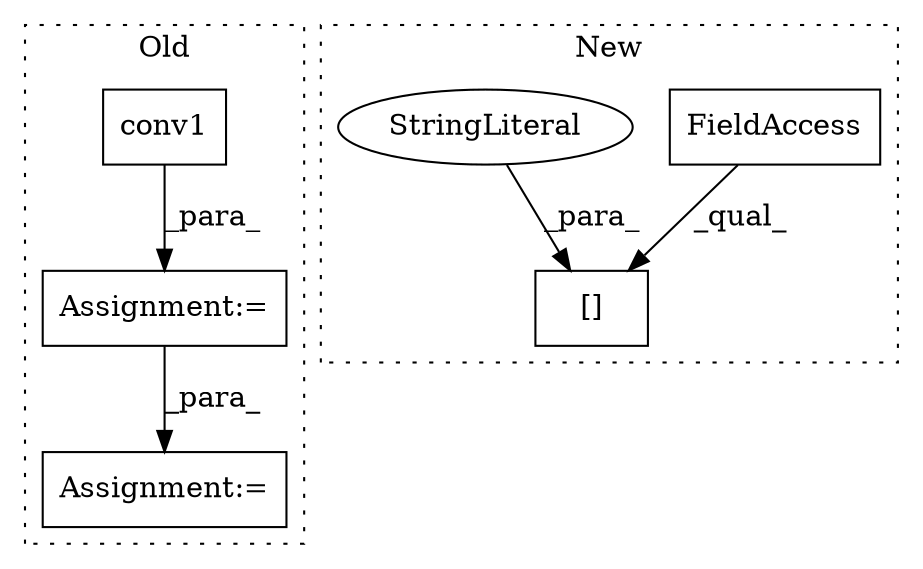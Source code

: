 digraph G {
subgraph cluster0 {
1 [label="conv1" a="32" s="3197,3204" l="6,1" shape="box"];
3 [label="Assignment:=" a="7" s="3191" l="1" shape="box"];
6 [label="Assignment:=" a="7" s="3256" l="1" shape="box"];
label = "Old";
style="dotted";
}
subgraph cluster1 {
2 [label="[]" a="2" s="4452,4477" l="8,1" shape="box"];
4 [label="FieldAccess" a="22" s="4452" l="7" shape="box"];
5 [label="StringLiteral" a="45" s="4460" l="17" shape="ellipse"];
label = "New";
style="dotted";
}
1 -> 3 [label="_para_"];
3 -> 6 [label="_para_"];
4 -> 2 [label="_qual_"];
5 -> 2 [label="_para_"];
}